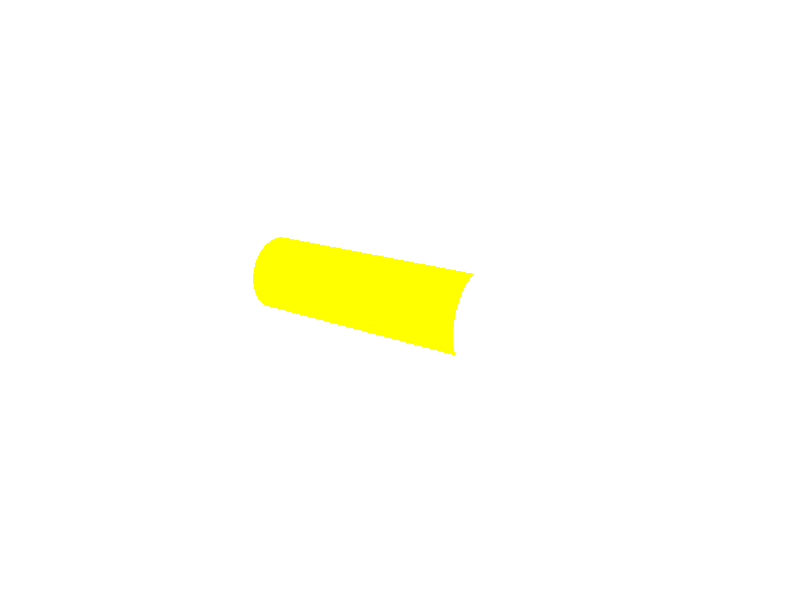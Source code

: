 #include "colors.inc"

background {
  color White
}
camera {
  location <0, 3, -7>
  look_at  <0, 0,  0>
}

light_source {
  <3, 3, -4>
  color White
}

//bottom
cylinder {
      <-2.2, 0, 0>,     // Center of one end
      <-2, 0, 0>,     // Center of other end
      0.55            // Radius
      pigment {
	color White
      }
      rotate y*30
}

//middle
cylinder {
      <-2, 0, 0>,     // Center of one end
      <1, 0, 0>,     // Center of other end
      0.5            // Radius
      pigment {
	color Yellow
      }
      rotate y*30
}

//top
cylinder {
      <1, 0, 0>,     // Center of one end
      <3, 0, 0>,     // Center of other end
      0.55            // Radius
      pigment {
	color White
      }
      rotate y*30
}
